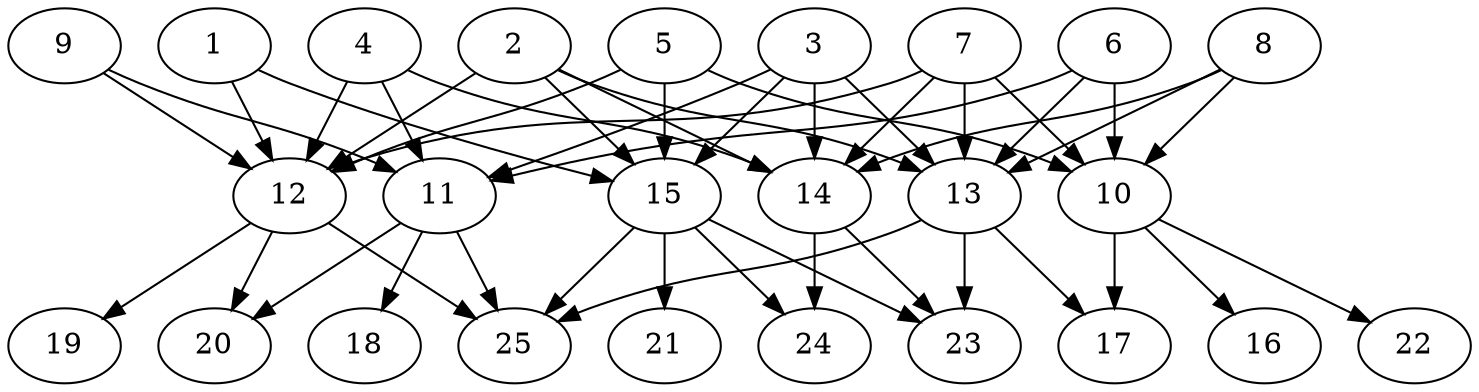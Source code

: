 // DAG automatically generated by daggen at Tue Aug  6 16:26:47 2019
// ./daggen --dot -n 25 --ccr 0.3 --fat 0.7 --regular 0.5 --density 0.7 --mindata 5242880 --maxdata 52428800 
digraph G {
  1 [size="169311573", alpha="0.15", expect_size="50793472"] 
  1 -> 12 [size ="50793472"]
  1 -> 15 [size ="50793472"]
  2 [size="108670293", alpha="0.09", expect_size="32601088"] 
  2 -> 12 [size ="32601088"]
  2 -> 13 [size ="32601088"]
  2 -> 14 [size ="32601088"]
  2 -> 15 [size ="32601088"]
  3 [size="123477333", alpha="0.13", expect_size="37043200"] 
  3 -> 11 [size ="37043200"]
  3 -> 13 [size ="37043200"]
  3 -> 14 [size ="37043200"]
  3 -> 15 [size ="37043200"]
  4 [size="130853547", alpha="0.14", expect_size="39256064"] 
  4 -> 11 [size ="39256064"]
  4 -> 12 [size ="39256064"]
  4 -> 14 [size ="39256064"]
  5 [size="165710507", alpha="0.18", expect_size="49713152"] 
  5 -> 10 [size ="49713152"]
  5 -> 12 [size ="49713152"]
  5 -> 15 [size ="49713152"]
  6 [size="101031253", alpha="0.08", expect_size="30309376"] 
  6 -> 10 [size ="30309376"]
  6 -> 11 [size ="30309376"]
  6 -> 13 [size ="30309376"]
  7 [size="68928853", alpha="0.17", expect_size="20678656"] 
  7 -> 10 [size ="20678656"]
  7 -> 12 [size ="20678656"]
  7 -> 13 [size ="20678656"]
  7 -> 14 [size ="20678656"]
  8 [size="63081813", alpha="0.11", expect_size="18924544"] 
  8 -> 10 [size ="18924544"]
  8 -> 13 [size ="18924544"]
  8 -> 14 [size ="18924544"]
  9 [size="118507520", alpha="0.03", expect_size="35552256"] 
  9 -> 11 [size ="35552256"]
  9 -> 12 [size ="35552256"]
  10 [size="36782080", alpha="0.07", expect_size="11034624"] 
  10 -> 16 [size ="11034624"]
  10 -> 17 [size ="11034624"]
  10 -> 22 [size ="11034624"]
  11 [size="142878720", alpha="0.02", expect_size="42863616"] 
  11 -> 18 [size ="42863616"]
  11 -> 20 [size ="42863616"]
  11 -> 25 [size ="42863616"]
  12 [size="102208853", alpha="0.07", expect_size="30662656"] 
  12 -> 19 [size ="30662656"]
  12 -> 20 [size ="30662656"]
  12 -> 25 [size ="30662656"]
  13 [size="173291520", alpha="0.14", expect_size="51987456"] 
  13 -> 17 [size ="51987456"]
  13 -> 23 [size ="51987456"]
  13 -> 25 [size ="51987456"]
  14 [size="115159040", alpha="0.18", expect_size="34547712"] 
  14 -> 23 [size ="34547712"]
  14 -> 24 [size ="34547712"]
  15 [size="71512747", alpha="0.07", expect_size="21453824"] 
  15 -> 21 [size ="21453824"]
  15 -> 23 [size ="21453824"]
  15 -> 24 [size ="21453824"]
  15 -> 25 [size ="21453824"]
  16 [size="57862827", alpha="0.16", expect_size="17358848"] 
  17 [size="120558933", alpha="0.18", expect_size="36167680"] 
  18 [size="97747627", alpha="0.18", expect_size="29324288"] 
  19 [size="27890347", alpha="0.09", expect_size="8367104"] 
  20 [size="52896427", alpha="0.13", expect_size="15868928"] 
  21 [size="109131093", alpha="0.15", expect_size="32739328"] 
  22 [size="124043947", alpha="0.10", expect_size="37213184"] 
  23 [size="18797227", alpha="0.18", expect_size="5639168"] 
  24 [size="126385493", alpha="0.20", expect_size="37915648"] 
  25 [size="106909013", alpha="0.01", expect_size="32072704"] 
}
